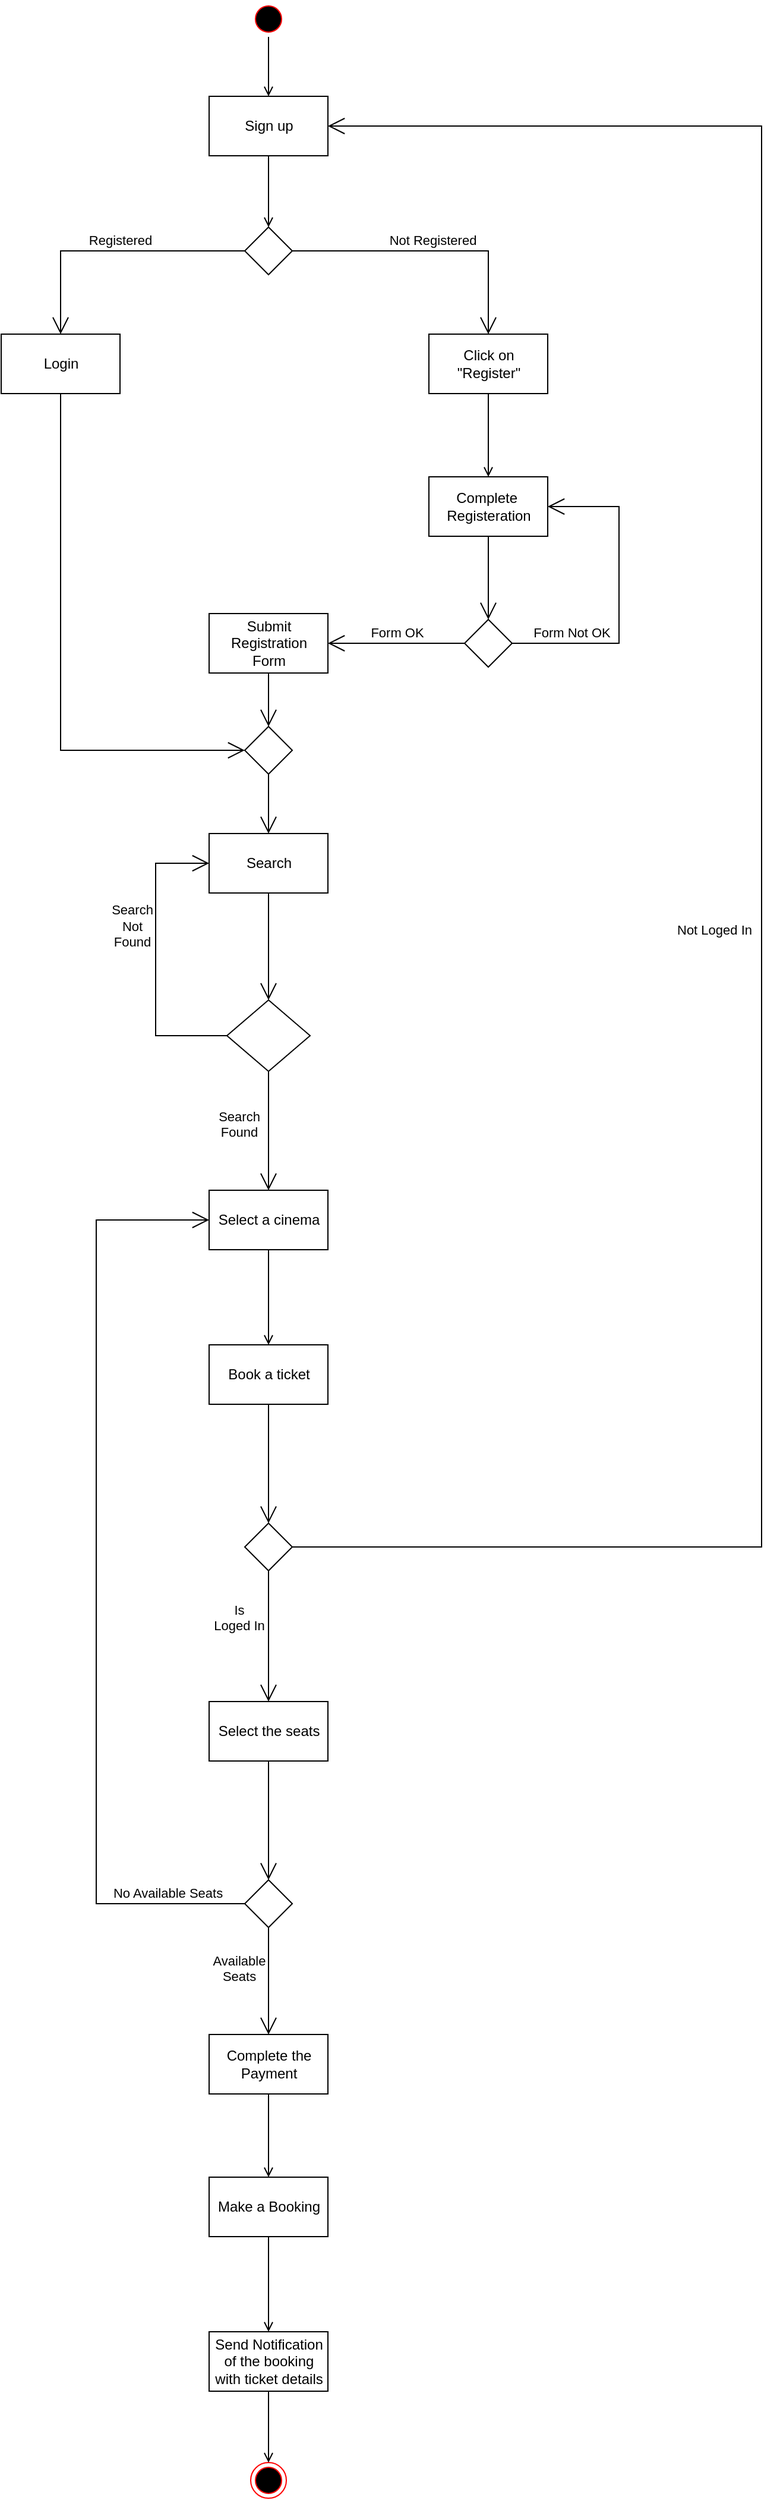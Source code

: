 <mxfile>
    <diagram id="Wg_Y4ChJrTuzy7kOIg6N" name="Page-1">
        <mxGraphModel dx="1242" dy="1671" grid="1" gridSize="10" guides="1" tooltips="1" connect="1" arrows="1" fold="1" page="1" pageScale="1" pageWidth="850" pageHeight="1100" math="0" shadow="0">
            <root>
                <mxCell id="0"/>
                <mxCell id="1" parent="0"/>
                <mxCell id="5" value="" style="ellipse;html=1;shape=startState;fillColor=#000000;strokeColor=#ff0000;" vertex="1" parent="1">
                    <mxGeometry x="400" y="-60" width="30" height="30" as="geometry"/>
                </mxCell>
                <mxCell id="12" value="" style="shape=rhombus;html=1;verticalLabelPosition=bottom;verticalAlignment=top;" vertex="1" parent="1">
                    <mxGeometry x="395" y="130" width="40" height="40" as="geometry"/>
                </mxCell>
                <mxCell id="14" value="Not Registered" style="edgeStyle=elbowEdgeStyle;html=1;elbow=vertical;verticalAlign=bottom;endArrow=open;rounded=0;labelBackgroundColor=none;endSize=12;" edge="1" source="12" parent="1">
                    <mxGeometry relative="1" as="geometry">
                        <mxPoint x="600" y="220" as="targetPoint"/>
                        <Array as="points">
                            <mxPoint x="460" y="150"/>
                        </Array>
                    </mxGeometry>
                </mxCell>
                <mxCell id="15" value="Registered" style="edgeStyle=elbowEdgeStyle;html=1;elbow=vertical;verticalAlign=bottom;endArrow=open;rounded=0;labelBackgroundColor=none;endSize=12;" edge="1" source="12" parent="1">
                    <mxGeometry x="-0.067" relative="1" as="geometry">
                        <mxPoint x="240" y="220" as="targetPoint"/>
                        <Array as="points">
                            <mxPoint x="400" y="150"/>
                        </Array>
                        <mxPoint as="offset"/>
                    </mxGeometry>
                </mxCell>
                <mxCell id="17" value="Login" style="html=1;dashed=0;whitespace=wrap;" vertex="1" parent="1">
                    <mxGeometry x="190" y="220" width="100" height="50" as="geometry"/>
                </mxCell>
                <mxCell id="18" value="Click on&lt;br&gt;&quot;Register&quot;" style="html=1;dashed=0;whitespace=wrap;" vertex="1" parent="1">
                    <mxGeometry x="550" y="220" width="100" height="50" as="geometry"/>
                </mxCell>
                <mxCell id="23" value="Complete&amp;nbsp;&lt;br&gt;Registeration" style="html=1;dashed=0;whitespace=wrap;" vertex="1" parent="1">
                    <mxGeometry x="550" y="340" width="100" height="50" as="geometry"/>
                </mxCell>
                <mxCell id="24" value="" style="endArrow=open;html=1;rounded=0;align=center;verticalAlign=top;endFill=0;labelBackgroundColor=none;endSize=6;exitX=0.5;exitY=1;exitDx=0;exitDy=0;entryX=0.5;entryY=0;entryDx=0;entryDy=0;" edge="1" parent="1" source="18" target="23">
                    <mxGeometry relative="1" as="geometry">
                        <mxPoint x="640" y="320" as="sourcePoint"/>
                        <mxPoint x="800" y="320" as="targetPoint"/>
                    </mxGeometry>
                </mxCell>
                <mxCell id="26" value="" style="shape=rhombus;html=1;verticalLabelPosition=bottom;verticalAlignment=top;" vertex="1" parent="1">
                    <mxGeometry x="580" y="460" width="40" height="40" as="geometry"/>
                </mxCell>
                <mxCell id="27" value="" style="edgeStyle=elbowEdgeStyle;html=1;elbow=horizontal;align=right;verticalAlign=bottom;endArrow=none;rounded=0;labelBackgroundColor=none;startArrow=open;startSize=12;entryX=0.5;entryY=1;entryDx=0;entryDy=0;" edge="1" source="26" parent="1" target="23">
                    <mxGeometry relative="1" as="geometry">
                        <mxPoint x="600" y="420" as="targetPoint"/>
                    </mxGeometry>
                </mxCell>
                <mxCell id="28" value="Form Not OK" style="edgeStyle=elbowEdgeStyle;html=1;elbow=vertical;verticalAlign=bottom;endArrow=open;rounded=0;labelBackgroundColor=none;endSize=12;exitX=1;exitY=0.5;exitDx=0;exitDy=0;entryX=1;entryY=0.5;entryDx=0;entryDy=0;" edge="1" source="26" parent="1" target="23">
                    <mxGeometry x="-0.623" relative="1" as="geometry">
                        <mxPoint x="700" y="360" as="targetPoint"/>
                        <mxPoint x="670" y="480" as="sourcePoint"/>
                        <Array as="points">
                            <mxPoint x="710" y="480"/>
                            <mxPoint x="700" y="480"/>
                        </Array>
                        <mxPoint as="offset"/>
                    </mxGeometry>
                </mxCell>
                <mxCell id="29" value="Form OK" style="edgeStyle=elbowEdgeStyle;html=1;elbow=vertical;verticalAlign=bottom;endArrow=open;rounded=0;labelBackgroundColor=none;endSize=12;entryX=1;entryY=0.5;entryDx=0;entryDy=0;" edge="1" source="26" parent="1" target="30">
                    <mxGeometry relative="1" as="geometry">
                        <mxPoint x="500" y="480" as="targetPoint"/>
                    </mxGeometry>
                </mxCell>
                <mxCell id="30" value="Submit&lt;br&gt;Registration&lt;br&gt;Form" style="html=1;dashed=0;whitespace=wrap;" vertex="1" parent="1">
                    <mxGeometry x="365" y="455" width="100" height="50" as="geometry"/>
                </mxCell>
                <mxCell id="33" value="" style="shape=rhombus;html=1;verticalLabelPosition=top;verticalAlignment=bottom;" vertex="1" parent="1">
                    <mxGeometry x="395" y="550" width="40" height="40" as="geometry"/>
                </mxCell>
                <mxCell id="34" value="" style="edgeStyle=elbowEdgeStyle;html=1;elbow=horizontal;align=right;verticalAlign=bottom;rounded=0;labelBackgroundColor=none;endArrow=open;endSize=12;entryX=0.5;entryY=0;entryDx=0;entryDy=0;" edge="1" source="33" parent="1" target="37">
                    <mxGeometry relative="1" as="geometry">
                        <mxPoint x="415" y="630" as="targetPoint"/>
                    </mxGeometry>
                </mxCell>
                <mxCell id="35" value="" style="edgeStyle=elbowEdgeStyle;html=1;elbow=vertical;verticalAlign=bottom;startArrow=open;endArrow=none;rounded=0;labelBackgroundColor=none;startSize=12;entryX=0.5;entryY=1;entryDx=0;entryDy=0;" edge="1" source="33" parent="1" target="30">
                    <mxGeometry relative="1" as="geometry">
                        <mxPoint x="515" y="570" as="targetPoint"/>
                    </mxGeometry>
                </mxCell>
                <mxCell id="36" value="" style="edgeStyle=elbowEdgeStyle;html=1;elbow=vertical;verticalAlign=bottom;startArrow=open;endArrow=none;rounded=0;labelBackgroundColor=none;startSize=12;entryX=0.5;entryY=1;entryDx=0;entryDy=0;" edge="1" source="33" parent="1" target="17">
                    <mxGeometry relative="1" as="geometry">
                        <mxPoint x="315" y="570" as="targetPoint"/>
                        <Array as="points">
                            <mxPoint x="240" y="570"/>
                        </Array>
                    </mxGeometry>
                </mxCell>
                <mxCell id="37" value="Search" style="html=1;dashed=0;whitespace=wrap;" vertex="1" parent="1">
                    <mxGeometry x="365" y="640" width="100" height="50" as="geometry"/>
                </mxCell>
                <mxCell id="38" value="Select a cinema" style="html=1;dashed=0;whitespace=wrap;" vertex="1" parent="1">
                    <mxGeometry x="365" y="940" width="100" height="50" as="geometry"/>
                </mxCell>
                <mxCell id="43" value="Book a ticket" style="html=1;dashed=0;whitespace=wrap;" vertex="1" parent="1">
                    <mxGeometry x="365" y="1070" width="100" height="50" as="geometry"/>
                </mxCell>
                <mxCell id="44" value="" style="endArrow=open;html=1;rounded=0;align=center;verticalAlign=top;endFill=0;labelBackgroundColor=none;endSize=6;exitX=0.5;exitY=1;exitDx=0;exitDy=0;entryX=0.5;entryY=0;entryDx=0;entryDy=0;" edge="1" parent="1" source="38" target="43">
                    <mxGeometry relative="1" as="geometry">
                        <mxPoint x="560" y="1030" as="sourcePoint"/>
                        <mxPoint x="720" y="1030" as="targetPoint"/>
                    </mxGeometry>
                </mxCell>
                <mxCell id="46" value="Select the seats" style="html=1;dashed=0;whitespace=wrap;" vertex="1" parent="1">
                    <mxGeometry x="365" y="1370" width="100" height="50" as="geometry"/>
                </mxCell>
                <mxCell id="50" value="Complete the&lt;br&gt;Payment" style="html=1;dashed=0;whitespace=wrap;" vertex="1" parent="1">
                    <mxGeometry x="365" y="1650" width="100" height="50" as="geometry"/>
                </mxCell>
                <mxCell id="53" value="" style="ellipse;html=1;shape=endState;fillColor=#000000;strokeColor=#ff0000;" vertex="1" parent="1">
                    <mxGeometry x="400" y="2010" width="30" height="30" as="geometry"/>
                </mxCell>
                <mxCell id="56" value="" style="shape=rhombus;html=1;verticalLabelPosition=bottom;verticalAlignment=top;" vertex="1" parent="1">
                    <mxGeometry x="380" y="780" width="70" height="60" as="geometry"/>
                </mxCell>
                <mxCell id="57" value="" style="edgeStyle=elbowEdgeStyle;html=1;elbow=horizontal;align=right;verticalAlign=bottom;endArrow=none;rounded=0;labelBackgroundColor=none;startArrow=open;startSize=12;entryX=0.5;entryY=1;entryDx=0;entryDy=0;" edge="1" source="56" parent="1" target="37">
                    <mxGeometry relative="1" as="geometry">
                        <mxPoint x="415" y="740" as="targetPoint"/>
                    </mxGeometry>
                </mxCell>
                <mxCell id="58" value="Search &lt;br&gt;Found" style="edgeStyle=elbowEdgeStyle;html=1;elbow=vertical;verticalAlign=bottom;endArrow=open;rounded=0;labelBackgroundColor=none;endSize=12;entryX=0.5;entryY=0;entryDx=0;entryDy=0;exitX=0.5;exitY=1;exitDx=0;exitDy=0;" edge="1" source="56" parent="1" target="38">
                    <mxGeometry x="0.2" y="-25" relative="1" as="geometry">
                        <mxPoint x="530" y="810" as="targetPoint"/>
                        <Array as="points">
                            <mxPoint x="420" y="880"/>
                            <mxPoint x="520" y="810"/>
                        </Array>
                        <mxPoint as="offset"/>
                    </mxGeometry>
                </mxCell>
                <mxCell id="59" value="Search&lt;br&gt;Not&lt;br&gt;Found" style="edgeStyle=elbowEdgeStyle;html=1;elbow=vertical;verticalAlign=bottom;endArrow=open;rounded=0;labelBackgroundColor=none;endSize=12;entryX=0;entryY=0.5;entryDx=0;entryDy=0;exitX=0;exitY=0.5;exitDx=0;exitDy=0;" edge="1" source="56" parent="1" target="37">
                    <mxGeometry x="0.04" y="20" relative="1" as="geometry">
                        <mxPoint x="290" y="805" as="targetPoint"/>
                        <mxPoint x="365" y="820" as="sourcePoint"/>
                        <Array as="points">
                            <mxPoint x="320" y="790"/>
                        </Array>
                        <mxPoint as="offset"/>
                    </mxGeometry>
                </mxCell>
                <mxCell id="62" value="" style="shape=rhombus;html=1;verticalLabelPosition=bottom;verticalAlignment=top;" vertex="1" parent="1">
                    <mxGeometry x="395" y="1520" width="40" height="40" as="geometry"/>
                </mxCell>
                <mxCell id="63" value="" style="edgeStyle=elbowEdgeStyle;html=1;elbow=horizontal;align=right;verticalAlign=bottom;endArrow=none;rounded=0;labelBackgroundColor=none;startArrow=open;startSize=12;entryX=0.5;entryY=1;entryDx=0;entryDy=0;" edge="1" source="62" parent="1" target="46">
                    <mxGeometry relative="1" as="geometry">
                        <mxPoint x="415" y="1480" as="targetPoint"/>
                    </mxGeometry>
                </mxCell>
                <mxCell id="64" value="Available &lt;br&gt;Seats" style="edgeStyle=elbowEdgeStyle;html=1;elbow=vertical;verticalAlign=bottom;endArrow=open;rounded=0;labelBackgroundColor=none;endSize=12;entryX=0.5;entryY=0;entryDx=0;entryDy=0;" edge="1" source="62" parent="1" target="50">
                    <mxGeometry x="0.111" y="-25" relative="1" as="geometry">
                        <mxPoint x="515" y="1540" as="targetPoint"/>
                        <mxPoint as="offset"/>
                    </mxGeometry>
                </mxCell>
                <mxCell id="65" value="No Available Seats" style="edgeStyle=elbowEdgeStyle;html=1;elbow=vertical;verticalAlign=bottom;endArrow=open;rounded=0;labelBackgroundColor=none;endSize=12;entryX=0;entryY=0.5;entryDx=0;entryDy=0;" edge="1" source="62" parent="1" target="38">
                    <mxGeometry x="-0.837" relative="1" as="geometry">
                        <mxPoint x="315" y="1350" as="targetPoint"/>
                        <Array as="points">
                            <mxPoint x="270" y="1180"/>
                        </Array>
                        <mxPoint as="offset"/>
                    </mxGeometry>
                </mxCell>
                <mxCell id="66" value="Sign up" style="html=1;dashed=0;whitespace=wrap;" vertex="1" parent="1">
                    <mxGeometry x="365" y="20" width="100" height="50" as="geometry"/>
                </mxCell>
                <mxCell id="67" value="" style="endArrow=open;html=1;rounded=0;align=center;verticalAlign=top;endFill=0;labelBackgroundColor=none;endSize=6;exitX=0.5;exitY=1;exitDx=0;exitDy=0;entryX=0.5;entryY=0;entryDx=0;entryDy=0;" edge="1" parent="1" source="5" target="66">
                    <mxGeometry relative="1" as="geometry">
                        <mxPoint x="600" y="90" as="sourcePoint"/>
                        <mxPoint x="760" y="90" as="targetPoint"/>
                    </mxGeometry>
                </mxCell>
                <mxCell id="69" value="" style="endArrow=open;html=1;rounded=0;align=center;verticalAlign=top;endFill=0;labelBackgroundColor=none;endSize=6;exitX=0.5;exitY=1;exitDx=0;exitDy=0;entryX=0.5;entryY=0;entryDx=0;entryDy=0;" edge="1" parent="1" source="66" target="12">
                    <mxGeometry relative="1" as="geometry">
                        <mxPoint x="580" y="90" as="sourcePoint"/>
                        <mxPoint x="740" y="90" as="targetPoint"/>
                    </mxGeometry>
                </mxCell>
                <mxCell id="71" value="" style="shape=rhombus;html=1;verticalLabelPosition=bottom;verticalAlignment=top;" vertex="1" parent="1">
                    <mxGeometry x="395" y="1220" width="40" height="40" as="geometry"/>
                </mxCell>
                <mxCell id="72" value="" style="edgeStyle=elbowEdgeStyle;html=1;elbow=horizontal;align=right;verticalAlign=bottom;endArrow=none;rounded=0;labelBackgroundColor=none;startArrow=open;startSize=12;entryX=0.5;entryY=1;entryDx=0;entryDy=0;" edge="1" source="71" parent="1" target="43">
                    <mxGeometry relative="1" as="geometry">
                        <mxPoint x="415" y="1180" as="targetPoint"/>
                    </mxGeometry>
                </mxCell>
                <mxCell id="73" value="Is &lt;br&gt;Loged In" style="edgeStyle=elbowEdgeStyle;html=1;elbow=vertical;verticalAlign=bottom;endArrow=open;rounded=0;labelBackgroundColor=none;endSize=12;entryX=0.5;entryY=0;entryDx=0;entryDy=0;" edge="1" source="71" parent="1" target="46">
                    <mxGeometry y="-25" relative="1" as="geometry">
                        <mxPoint x="515" y="1240" as="targetPoint"/>
                        <mxPoint as="offset"/>
                    </mxGeometry>
                </mxCell>
                <mxCell id="74" value="Not Loged In" style="edgeStyle=elbowEdgeStyle;html=1;elbow=vertical;verticalAlign=bottom;endArrow=open;rounded=0;labelBackgroundColor=none;endSize=12;exitX=1;exitY=0.5;exitDx=0;exitDy=0;entryX=1;entryY=0.5;entryDx=0;entryDy=0;" edge="1" source="71" parent="1" target="66">
                    <mxGeometry x="-0.074" y="40" relative="1" as="geometry">
                        <mxPoint x="315" y="1240" as="targetPoint"/>
                        <Array as="points">
                            <mxPoint x="830" y="640"/>
                        </Array>
                        <mxPoint as="offset"/>
                    </mxGeometry>
                </mxCell>
                <mxCell id="75" value="Make a Booking" style="html=1;dashed=0;whitespace=wrap;" vertex="1" parent="1">
                    <mxGeometry x="365" y="1770" width="100" height="50" as="geometry"/>
                </mxCell>
                <mxCell id="76" value="" style="endArrow=open;html=1;rounded=0;align=center;verticalAlign=top;endFill=0;labelBackgroundColor=none;endSize=6;exitX=0.5;exitY=1;exitDx=0;exitDy=0;entryX=0.5;entryY=0;entryDx=0;entryDy=0;" edge="1" parent="1" source="50" target="75">
                    <mxGeometry relative="1" as="geometry">
                        <mxPoint x="580" y="1720" as="sourcePoint"/>
                        <mxPoint x="740" y="1720" as="targetPoint"/>
                    </mxGeometry>
                </mxCell>
                <mxCell id="78" value="Send Notification&lt;br&gt;of the booking &lt;br&gt;with ticket details" style="html=1;dashed=0;whitespace=wrap;" vertex="1" parent="1">
                    <mxGeometry x="365" y="1900" width="100" height="50" as="geometry"/>
                </mxCell>
                <mxCell id="79" value="" style="endArrow=open;html=1;rounded=0;align=center;verticalAlign=top;endFill=0;labelBackgroundColor=none;endSize=6;exitX=0.5;exitY=1;exitDx=0;exitDy=0;entryX=0.5;entryY=0;entryDx=0;entryDy=0;" edge="1" parent="1" source="75" target="78">
                    <mxGeometry relative="1" as="geometry">
                        <mxPoint x="580" y="1880" as="sourcePoint"/>
                        <mxPoint x="740" y="1880" as="targetPoint"/>
                    </mxGeometry>
                </mxCell>
                <mxCell id="81" value="" style="endArrow=open;html=1;rounded=0;align=center;verticalAlign=top;endFill=0;labelBackgroundColor=none;endSize=6;exitX=0.5;exitY=1;exitDx=0;exitDy=0;entryX=0.5;entryY=0;entryDx=0;entryDy=0;" edge="1" parent="1" source="78" target="53">
                    <mxGeometry relative="1" as="geometry">
                        <mxPoint x="620" y="1990" as="sourcePoint"/>
                        <mxPoint x="780" y="1990" as="targetPoint"/>
                    </mxGeometry>
                </mxCell>
            </root>
        </mxGraphModel>
    </diagram>
</mxfile>